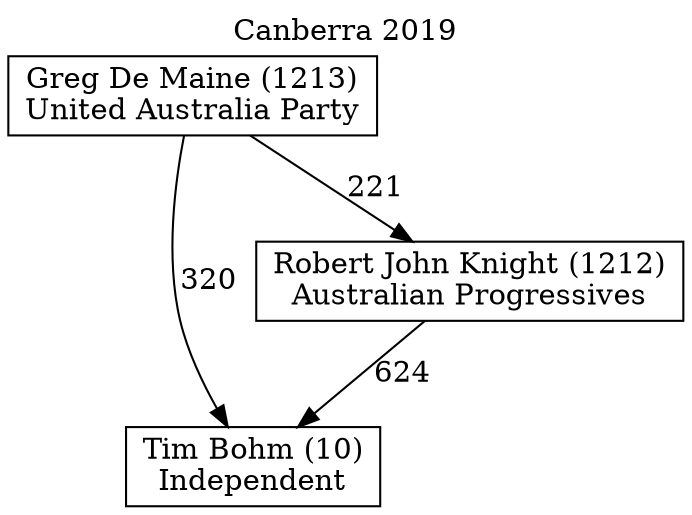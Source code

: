 // House preference flow
digraph "Tim Bohm (10)_Canberra_2019" {
	graph [label="Canberra 2019" labelloc=t mclimit=10]
	node [shape=box]
	"Tim Bohm (10)" [label="Tim Bohm (10)
Independent"]
	"Robert John Knight (1212)" [label="Robert John Knight (1212)
Australian Progressives"]
	"Greg De Maine (1213)" [label="Greg De Maine (1213)
United Australia Party"]
	"Robert John Knight (1212)" -> "Tim Bohm (10)" [label=624]
	"Greg De Maine (1213)" -> "Robert John Knight (1212)" [label=221]
	"Greg De Maine (1213)" -> "Tim Bohm (10)" [label=320]
}
